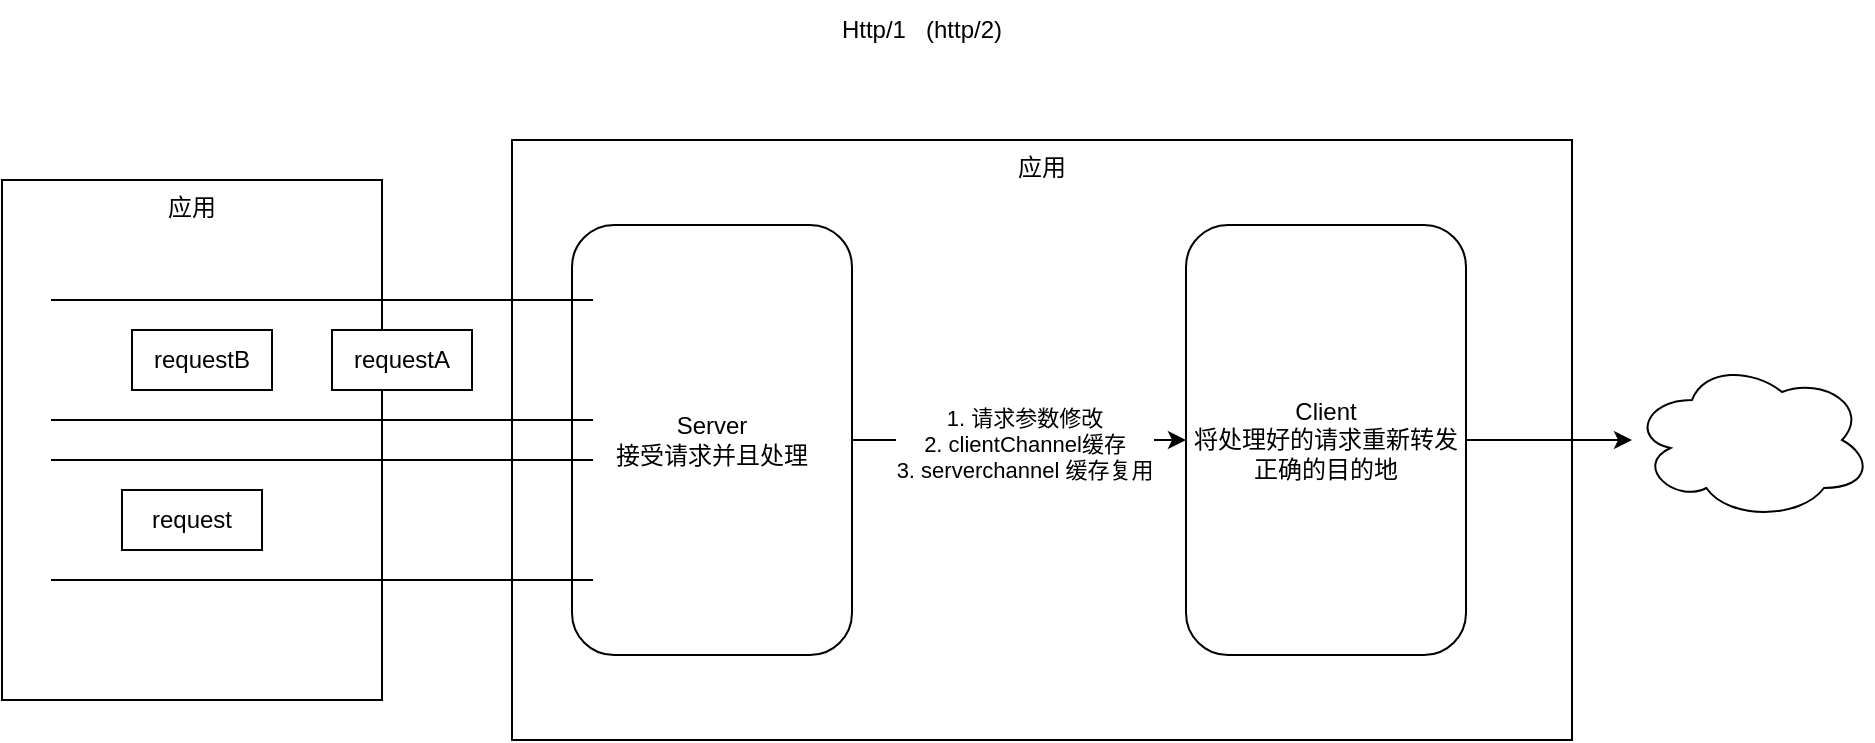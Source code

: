 <mxfile version="24.6.2" type="device">
  <diagram name="第 1 页" id="2Xx5L-Cbhilntyg-FDVe">
    <mxGraphModel dx="1413" dy="733" grid="1" gridSize="10" guides="1" tooltips="1" connect="1" arrows="1" fold="1" page="1" pageScale="1" pageWidth="827" pageHeight="1169" math="0" shadow="0">
      <root>
        <mxCell id="0" />
        <mxCell id="1" parent="0" />
        <mxCell id="5N9lfwWvdCw7qUVIetyk-2" value="应用" style="whiteSpace=wrap;html=1;verticalAlign=top;" vertex="1" parent="1">
          <mxGeometry x="95" y="250" width="190" height="260" as="geometry" />
        </mxCell>
        <mxCell id="5N9lfwWvdCw7qUVIetyk-6" value="应用" style="whiteSpace=wrap;html=1;verticalAlign=top;" vertex="1" parent="1">
          <mxGeometry x="350" y="230" width="530" height="300" as="geometry" />
        </mxCell>
        <mxCell id="5N9lfwWvdCw7qUVIetyk-11" style="edgeStyle=orthogonalEdgeStyle;rounded=0;orthogonalLoop=1;jettySize=auto;html=1;" edge="1" parent="1" source="5N9lfwWvdCw7qUVIetyk-9" target="5N9lfwWvdCw7qUVIetyk-10">
          <mxGeometry relative="1" as="geometry" />
        </mxCell>
        <mxCell id="5N9lfwWvdCw7qUVIetyk-12" value="1. 请求参数修改&lt;br&gt;2. clientChannel缓存&lt;br&gt;3. serverchannel 缓存复用" style="edgeLabel;html=1;align=center;verticalAlign=middle;resizable=0;points=[];" vertex="1" connectable="0" parent="5N9lfwWvdCw7qUVIetyk-11">
          <mxGeometry x="0.021" y="-2" relative="1" as="geometry">
            <mxPoint as="offset" />
          </mxGeometry>
        </mxCell>
        <mxCell id="5N9lfwWvdCw7qUVIetyk-9" value="Server&lt;br&gt;接受请求并且处理" style="rounded=1;whiteSpace=wrap;html=1;" vertex="1" parent="1">
          <mxGeometry x="380" y="272.5" width="140" height="215" as="geometry" />
        </mxCell>
        <mxCell id="5N9lfwWvdCw7qUVIetyk-7" value="" style="shape=partialRectangle;whiteSpace=wrap;html=1;left=0;right=0;fillColor=none;" vertex="1" parent="1">
          <mxGeometry x="120" y="310" width="270" height="60" as="geometry" />
        </mxCell>
        <mxCell id="5N9lfwWvdCw7qUVIetyk-1" value="requestB" style="whiteSpace=wrap;html=1;" vertex="1" parent="1">
          <mxGeometry x="160" y="325" width="70" height="30" as="geometry" />
        </mxCell>
        <mxCell id="5N9lfwWvdCw7qUVIetyk-3" value="requestA" style="whiteSpace=wrap;html=1;" vertex="1" parent="1">
          <mxGeometry x="260" y="325" width="70" height="30" as="geometry" />
        </mxCell>
        <mxCell id="5N9lfwWvdCw7qUVIetyk-4" value="request" style="whiteSpace=wrap;html=1;" vertex="1" parent="1">
          <mxGeometry x="155" y="405" width="70" height="30" as="geometry" />
        </mxCell>
        <mxCell id="5N9lfwWvdCw7qUVIetyk-8" value="" style="shape=partialRectangle;whiteSpace=wrap;html=1;left=0;right=0;fillColor=none;" vertex="1" parent="1">
          <mxGeometry x="120" y="390" width="270" height="60" as="geometry" />
        </mxCell>
        <mxCell id="5N9lfwWvdCw7qUVIetyk-13" style="edgeStyle=orthogonalEdgeStyle;rounded=0;orthogonalLoop=1;jettySize=auto;html=1;" edge="1" parent="1" source="5N9lfwWvdCw7qUVIetyk-10" target="5N9lfwWvdCw7qUVIetyk-14">
          <mxGeometry relative="1" as="geometry">
            <mxPoint x="940" y="380" as="targetPoint" />
          </mxGeometry>
        </mxCell>
        <mxCell id="5N9lfwWvdCw7qUVIetyk-10" value="Client&lt;br&gt;将处理好的请求重新转发正确的目的地" style="rounded=1;whiteSpace=wrap;html=1;" vertex="1" parent="1">
          <mxGeometry x="687" y="272.5" width="140" height="215" as="geometry" />
        </mxCell>
        <mxCell id="5N9lfwWvdCw7qUVIetyk-14" value="" style="ellipse;shape=cloud;whiteSpace=wrap;html=1;" vertex="1" parent="1">
          <mxGeometry x="910" y="340" width="120" height="80" as="geometry" />
        </mxCell>
        <mxCell id="5N9lfwWvdCw7qUVIetyk-15" value="Http/1&amp;nbsp; &amp;nbsp;(http/2)" style="text;html=1;align=center;verticalAlign=middle;whiteSpace=wrap;rounded=0;" vertex="1" parent="1">
          <mxGeometry x="500" y="160" width="110" height="30" as="geometry" />
        </mxCell>
      </root>
    </mxGraphModel>
  </diagram>
</mxfile>
